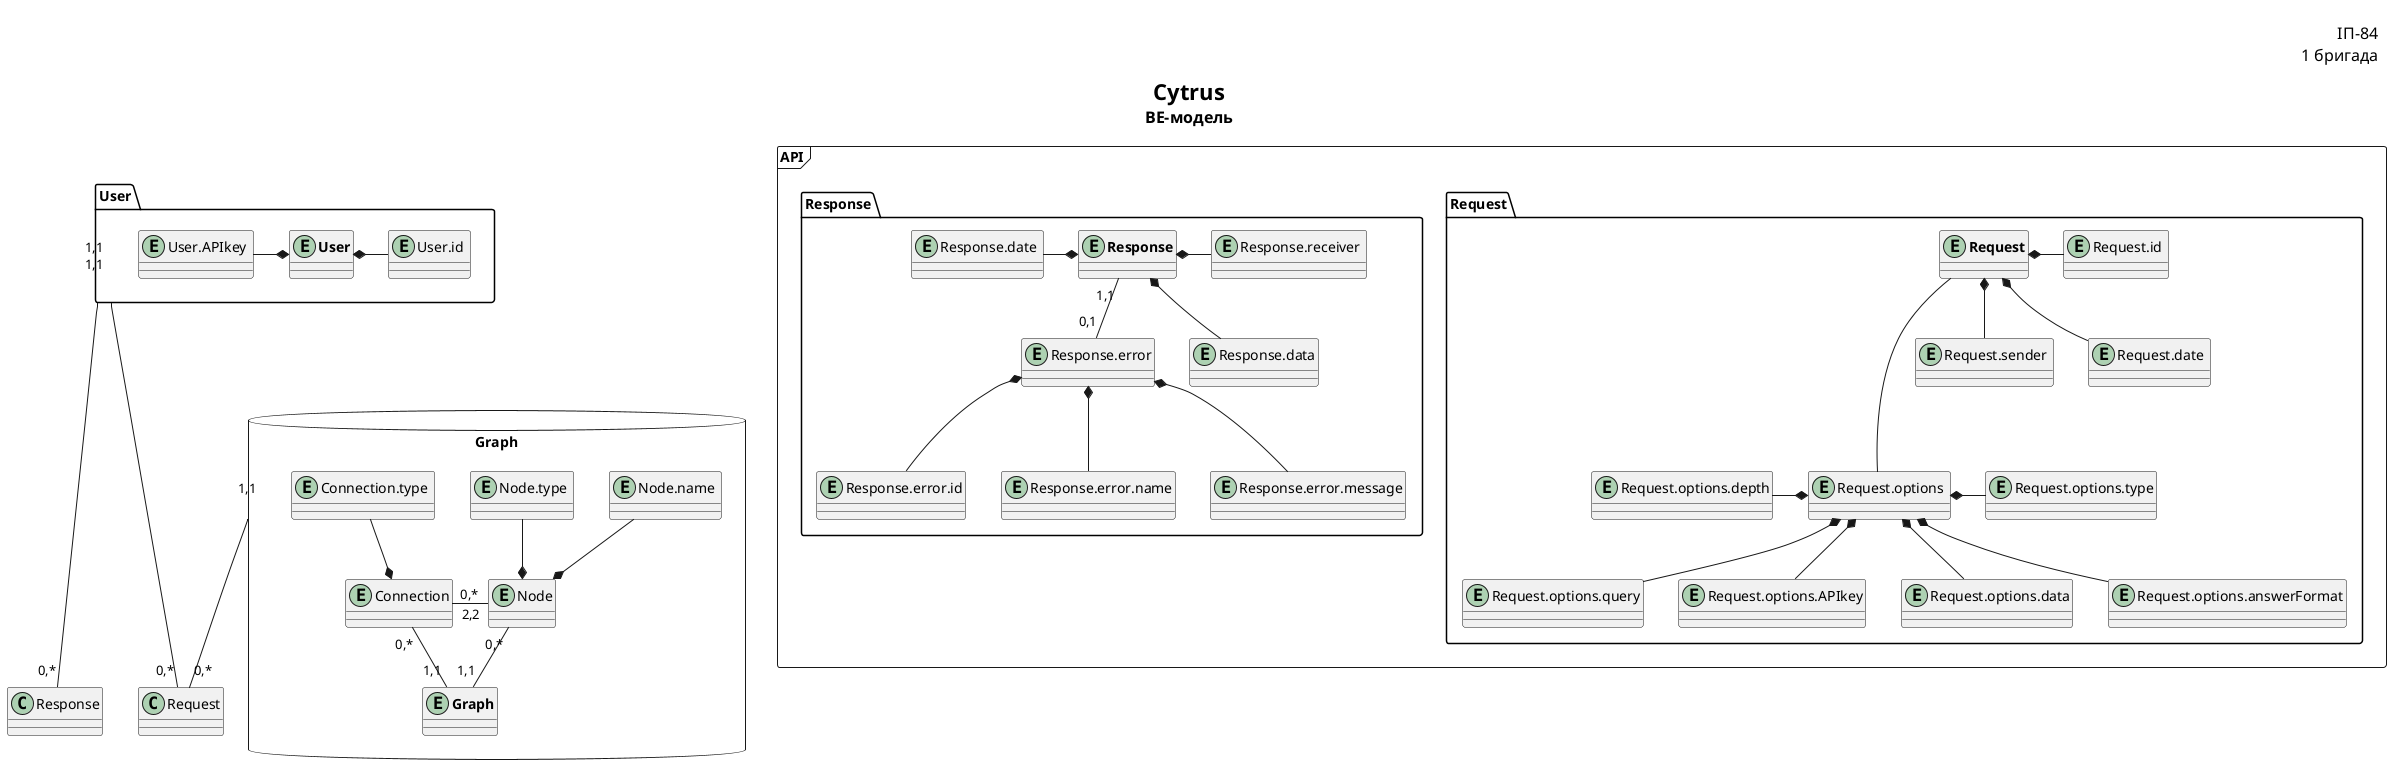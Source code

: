 @startuml
title
  <font size=22 color=black><b>Cytrus</b>
  <font size=16 color=black>BE-модель
end title

right header
<font color=fff size=16>Павлов підор
<font color=000 size=16>ІП-84
<font color=000 size=16>1 бригада
end header

package User {
    entity "<b>User" as User
    entity "User.id " as UserId
    entity "User.APIkey " as UserKey
    User *- UserId
    UserKey -* User
}

package Graph <<Database>> {
    entity Node
    entity "Node.name " as nodeName
    entity "Node.type " as nodeType
    nodeName --* Node
    nodeType --* Node

    entity Connection
    entity "Connection.type " as ConnectionType
    ConnectionType --* Connection
    Node "2,2" -l- "0,*" Connection

    entity "<b>Graph" as Graph
    Node "0,*" -- "1,1" Graph
    Connection "0,*" -- "1,1" Graph
}

package API <<Frame>> {
    package Request {
    entity "<b>Request" as Request
    entity "Request.sender " as RequestSender
    entity "Request.options " as RequestOptions
    entity "Request.id " as RequestId
    entity "Request.date " as RequestDate

    Request *-- RequestSender
    Request *- RequestId
    Request --- RequestOptions
    Request *-- RequestDate

    entity "Request.options.depth" as RequestOptionsDepth
    entity "Request.options.query" as RequestOptionsQuery
    entity "Request.options.APIkey" as RequestOptionsKey
    entity "Request.options.type" as RequestOptionsType
    entity "Request.options.data" as RequestOptionsData
    entity "Request.options.answerFormat" as RequestOptionsAnswerFormat

    RequestOptions *-- RequestOptionsAnswerFormat
    RequestOptionsDepth -* RequestOptions
    RequestOptions *-- RequestOptionsKey
    RequestOptions *-- RequestOptionsQuery
    RequestOptions *- RequestOptionsType
    RequestOptions *-- RequestOptionsData
    }

    package Response {
        entity "<b>Response" as Response
        entity "Response.date " as ResponseDate
        entity "Response.receiver " as ResponseReceiver


        ResponseDate -* Response
        Response *- ResponseReceiver

        entity "Response.error" as ResponseError
        entity "Response.error.id" as ResponseErrorId
        entity "Response.error.name" as ResponseErrorName
        entity "Response.error.message" as ResponseErrorMsg
        entity "Response.data" as ResponseData

        Response *-- ResponseData
        Response "1,1" -- "0,1" ResponseError
        ResponseError *-- ResponseErrorId
        ResponseError *-- ResponseErrorName
        ResponseError *-- ResponseErrorMsg
    }
}

User "1,1"  ----- "0,*" Response
User "1,1" ----- "0,*" Request
Graph "1,1" --- "0,*" Request

@enduml